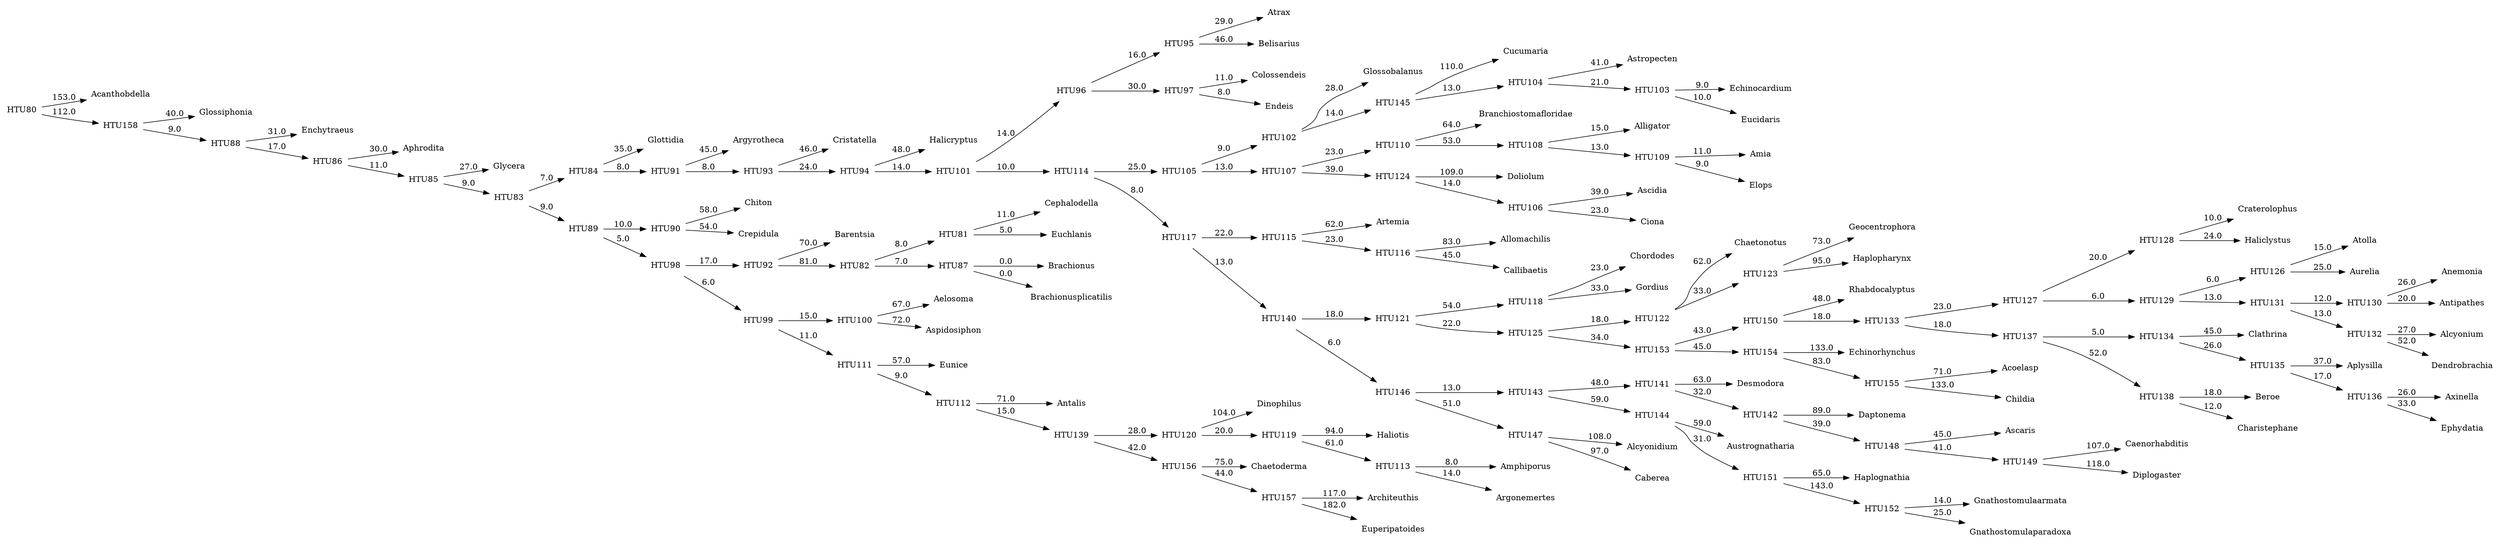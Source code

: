 digraph G {
	rankdir = LR;	edge [colorscheme=spectral11];	node [shape = none];

    0 [label=Acanthobdella];
    1 [label=Acoelasp];
    2 [label=Aelosoma];
    3 [label=Alcyonidium];
    4 [label=Alcyonium];
    5 [label=Alligator];
    6 [label=Allomachilis];
    7 [label=Amia];
    8 [label=Amphiporus];
    9 [label=Anemonia];
    10 [label=Antalis];
    11 [label=Antipathes];
    12 [label=Aphrodita];
    13 [label=Aplysilla];
    14 [label=Architeuthis];
    15 [label=Argonemertes];
    16 [label=Argyrotheca];
    17 [label=Artemia];
    18 [label=Ascaris];
    19 [label=Ascidia];
    20 [label=Aspidosiphon];
    21 [label=Astropecten];
    22 [label=Atolla];
    23 [label=Atrax];
    24 [label=Aurelia];
    25 [label=Austrognatharia];
    26 [label=Axinella];
    27 [label=Barentsia];
    28 [label=Belisarius];
    29 [label=Beroe];
    30 [label=Brachionus];
    31 [label=Brachionusplicatilis];
    32 [label=Branchiostomafloridae];
    33 [label=Caberea];
    34 [label=Caenorhabditis];
    35 [label=Callibaetis];
    36 [label=Cephalodella];
    37 [label=Chaetoderma];
    38 [label=Chaetonotus];
    39 [label=Charistephane];
    40 [label=Childia];
    41 [label=Chiton];
    42 [label=Chordodes];
    43 [label=Ciona];
    44 [label=Clathrina];
    45 [label=Colossendeis];
    46 [label=Craterolophus];
    47 [label=Crepidula];
    48 [label=Cristatella];
    49 [label=Cucumaria];
    50 [label=Daptonema];
    51 [label=Dendrobrachia];
    52 [label=Desmodora];
    53 [label=Dinophilus];
    54 [label=Diplogaster];
    55 [label=Doliolum];
    56 [label=Echinocardium];
    57 [label=Echinorhynchus];
    58 [label=Elops];
    59 [label=Enchytraeus];
    60 [label=Endeis];
    61 [label=Ephydatia];
    62 [label=Euchlanis];
    63 [label=Eucidaris];
    64 [label=Eunice];
    65 [label=Euperipatoides];
    66 [label=Geocentrophora];
    67 [label=Glossiphonia];
    68 [label=Glossobalanus];
    69 [label=Glottidia];
    70 [label=Glycera];
    71 [label=Gnathostomulaarmata];
    72 [label=Gnathostomulaparadoxa];
    73 [label=Gordius];
    74 [label=Haliclystus];
    75 [label=Halicryptus];
    76 [label=Haliotis];
    77 [label=Haplognathia];
    78 [label=Haplopharynx];
    79 [label=Rhabdocalyptus];
    80 [label=HTU80];
    81 [label=HTU81];
    82 [label=HTU82];
    83 [label=HTU83];
    84 [label=HTU84];
    85 [label=HTU85];
    86 [label=HTU86];
    87 [label=HTU87];
    88 [label=HTU88];
    89 [label=HTU89];
    90 [label=HTU90];
    91 [label=HTU91];
    92 [label=HTU92];
    93 [label=HTU93];
    94 [label=HTU94];
    95 [label=HTU95];
    96 [label=HTU96];
    97 [label=HTU97];
    98 [label=HTU98];
    99 [label=HTU99];
    100 [label=HTU100];
    101 [label=HTU101];
    102 [label=HTU102];
    103 [label=HTU103];
    104 [label=HTU104];
    105 [label=HTU105];
    106 [label=HTU106];
    107 [label=HTU107];
    108 [label=HTU108];
    109 [label=HTU109];
    110 [label=HTU110];
    111 [label=HTU111];
    112 [label=HTU112];
    113 [label=HTU113];
    114 [label=HTU114];
    115 [label=HTU115];
    116 [label=HTU116];
    117 [label=HTU117];
    118 [label=HTU118];
    119 [label=HTU119];
    120 [label=HTU120];
    121 [label=HTU121];
    122 [label=HTU122];
    123 [label=HTU123];
    124 [label=HTU124];
    125 [label=HTU125];
    126 [label=HTU126];
    127 [label=HTU127];
    128 [label=HTU128];
    129 [label=HTU129];
    130 [label=HTU130];
    131 [label=HTU131];
    132 [label=HTU132];
    133 [label=HTU133];
    134 [label=HTU134];
    135 [label=HTU135];
    136 [label=HTU136];
    137 [label=HTU137];
    138 [label=HTU138];
    139 [label=HTU139];
    140 [label=HTU140];
    141 [label=HTU141];
    142 [label=HTU142];
    143 [label=HTU143];
    144 [label=HTU144];
    145 [label=HTU145];
    146 [label=HTU146];
    147 [label=HTU147];
    148 [label=HTU148];
    149 [label=HTU149];
    150 [label=HTU150];
    151 [label=HTU151];
    152 [label=HTU152];
    153 [label=HTU153];
    154 [label=HTU154];
    155 [label=HTU155];
    156 [label=HTU156];
    157 [label=HTU157];
    158 [label=HTU158];
    80 -> 0 [label=153.0];
    80 -> 158 [label=112.0];
    81 -> 36 [label=11.0];
    81 -> 62 [label=5.0];
    82 -> 81 [label=8.0];
    82 -> 87 [label=7.0];
    83 -> 84 [label=7.0];
    83 -> 89 [label=9.0];
    84 -> 69 [label=35.0];
    84 -> 91 [label=8.0];
    85 -> 70 [label=27.0];
    85 -> 83 [label=9.0];
    86 -> 12 [label=30.0];
    86 -> 85 [label=11.0];
    87 -> 30 [label=0.0];
    87 -> 31 [label=0.0];
    88 -> 59 [label=31.0];
    88 -> 86 [label=17.0];
    89 -> 90 [label=10.0];
    89 -> 98 [label=5.0];
    90 -> 41 [label=58.0];
    90 -> 47 [label=54.0];
    91 -> 16 [label=45.0];
    91 -> 93 [label=8.0];
    92 -> 27 [label=70.0];
    92 -> 82 [label=81.0];
    93 -> 48 [label=46.0];
    93 -> 94 [label=24.0];
    94 -> 75 [label=48.0];
    94 -> 101 [label=14.0];
    95 -> 23 [label=29.0];
    95 -> 28 [label=46.0];
    96 -> 95 [label=16.0];
    96 -> 97 [label=30.0];
    97 -> 45 [label=11.0];
    97 -> 60 [label=8.0];
    98 -> 92 [label=17.0];
    98 -> 99 [label=6.0];
    99 -> 100 [label=15.0];
    99 -> 111 [label=11.0];
    100 -> 2 [label=67.0];
    100 -> 20 [label=72.0];
    101 -> 96 [label=14.0];
    101 -> 114 [label=10.0];
    102 -> 68 [label=28.0];
    102 -> 145 [label=14.0];
    103 -> 56 [label=9.0];
    103 -> 63 [label=10.0];
    104 -> 21 [label=41.0];
    104 -> 103 [label=21.0];
    105 -> 102 [label=9.0];
    105 -> 107 [label=13.0];
    106 -> 19 [label=39.0];
    106 -> 43 [label=23.0];
    107 -> 110 [label=23.0];
    107 -> 124 [label=39.0];
    108 -> 5 [label=15.0];
    108 -> 109 [label=13.0];
    109 -> 7 [label=11.0];
    109 -> 58 [label=9.0];
    110 -> 32 [label=64.0];
    110 -> 108 [label=53.0];
    111 -> 64 [label=57.0];
    111 -> 112 [label=9.0];
    112 -> 10 [label=71.0];
    112 -> 139 [label=15.0];
    113 -> 8 [label=8.0];
    113 -> 15 [label=14.0];
    114 -> 105 [label=25.0];
    114 -> 117 [label=8.0];
    115 -> 17 [label=62.0];
    115 -> 116 [label=23.0];
    116 -> 6 [label=83.0];
    116 -> 35 [label=45.0];
    117 -> 115 [label=22.0];
    117 -> 140 [label=13.0];
    118 -> 42 [label=23.0];
    118 -> 73 [label=33.0];
    119 -> 76 [label=94.0];
    119 -> 113 [label=61.0];
    120 -> 53 [label=104.0];
    120 -> 119 [label=20.0];
    121 -> 118 [label=54.0];
    121 -> 125 [label=22.0];
    122 -> 38 [label=62.0];
    122 -> 123 [label=33.0];
    123 -> 66 [label=73.0];
    123 -> 78 [label=95.0];
    124 -> 55 [label=109.0];
    124 -> 106 [label=14.0];
    125 -> 122 [label=18.0];
    125 -> 153 [label=34.0];
    126 -> 22 [label=15.0];
    126 -> 24 [label=25.0];
    127 -> 128 [label=20.0];
    127 -> 129 [label=6.0];
    128 -> 46 [label=10.0];
    128 -> 74 [label=24.0];
    129 -> 126 [label=6.0];
    129 -> 131 [label=13.0];
    130 -> 9 [label=26.0];
    130 -> 11 [label=20.0];
    131 -> 130 [label=12.0];
    131 -> 132 [label=13.0];
    132 -> 4 [label=27.0];
    132 -> 51 [label=52.0];
    133 -> 127 [label=23.0];
    133 -> 137 [label=18.0];
    134 -> 44 [label=45.0];
    134 -> 135 [label=26.0];
    135 -> 13 [label=37.0];
    135 -> 136 [label=17.0];
    136 -> 26 [label=26.0];
    136 -> 61 [label=33.0];
    137 -> 134 [label=5.0];
    137 -> 138 [label=52.0];
    138 -> 29 [label=18.0];
    138 -> 39 [label=12.0];
    139 -> 120 [label=28.0];
    139 -> 156 [label=42.0];
    140 -> 121 [label=18.0];
    140 -> 146 [label=6.0];
    141 -> 52 [label=63.0];
    141 -> 142 [label=32.0];
    142 -> 50 [label=89.0];
    142 -> 148 [label=39.0];
    143 -> 141 [label=48.0];
    143 -> 144 [label=59.0];
    144 -> 25 [label=59.0];
    144 -> 151 [label=31.0];
    145 -> 49 [label=110.0];
    145 -> 104 [label=13.0];
    146 -> 143 [label=13.0];
    146 -> 147 [label=51.0];
    147 -> 3 [label=108.0];
    147 -> 33 [label=97.0];
    148 -> 18 [label=45.0];
    148 -> 149 [label=41.0];
    149 -> 34 [label=107.0];
    149 -> 54 [label=118.0];
    150 -> 79 [label=48.0];
    150 -> 133 [label=18.0];
    151 -> 77 [label=65.0];
    151 -> 152 [label=143.0];
    152 -> 71 [label=14.0];
    152 -> 72 [label=25.0];
    153 -> 150 [label=43.0];
    153 -> 154 [label=45.0];
    154 -> 57 [label=133.0];
    154 -> 155 [label=83.0];
    155 -> 1 [label=71.0];
    155 -> 40 [label=133.0];
    156 -> 37 [label=75.0];
    156 -> 157 [label=44.0];
    157 -> 14 [label=117.0];
    157 -> 65 [label=182.0];
    158 -> 67 [label=40.0];
    158 -> 88 [label=9.0];
}
//12147.0
